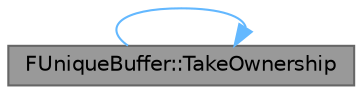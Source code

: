 digraph "FUniqueBuffer::TakeOwnership"
{
 // INTERACTIVE_SVG=YES
 // LATEX_PDF_SIZE
  bgcolor="transparent";
  edge [fontname=Helvetica,fontsize=10,labelfontname=Helvetica,labelfontsize=10];
  node [fontname=Helvetica,fontsize=10,shape=box,height=0.2,width=0.4];
  rankdir="RL";
  Node1 [id="Node000001",label="FUniqueBuffer::TakeOwnership",height=0.2,width=0.4,color="gray40", fillcolor="grey60", style="filled", fontcolor="black",tooltip="Make an owned buffer by taking ownership of the input."];
  Node1 -> Node1 [id="edge1_Node000001_Node000001",dir="back",color="steelblue1",style="solid",tooltip=" "];
}
